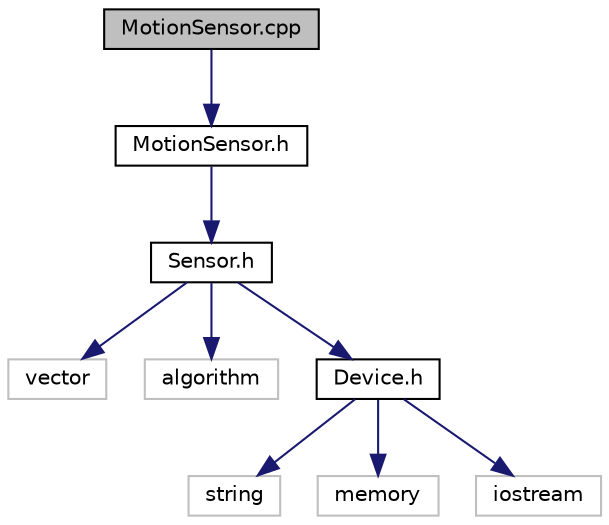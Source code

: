 digraph "MotionSensor.cpp"
{
 // LATEX_PDF_SIZE
  edge [fontname="Helvetica",fontsize="10",labelfontname="Helvetica",labelfontsize="10"];
  node [fontname="Helvetica",fontsize="10",shape=record];
  Node1 [label="MotionSensor.cpp",height=0.2,width=0.4,color="black", fillcolor="grey75", style="filled", fontcolor="black",tooltip="Registers a device to the motion sensor."];
  Node1 -> Node2 [color="midnightblue",fontsize="10",style="solid"];
  Node2 [label="MotionSensor.h",height=0.2,width=0.4,color="black", fillcolor="white", style="filled",URL="$MotionSensor_8h.html",tooltip="Concrete Subject class that represents a motion sensor in an Observer pattern."];
  Node2 -> Node3 [color="midnightblue",fontsize="10",style="solid"];
  Node3 [label="Sensor.h",height=0.2,width=0.4,color="black", fillcolor="white", style="filled",URL="$Sensor_8h.html",tooltip="Abstract Subject class in the Observer pattern."];
  Node3 -> Node4 [color="midnightblue",fontsize="10",style="solid"];
  Node4 [label="vector",height=0.2,width=0.4,color="grey75", fillcolor="white", style="filled",tooltip=" "];
  Node3 -> Node5 [color="midnightblue",fontsize="10",style="solid"];
  Node5 [label="algorithm",height=0.2,width=0.4,color="grey75", fillcolor="white", style="filled",tooltip=" "];
  Node3 -> Node6 [color="midnightblue",fontsize="10",style="solid"];
  Node6 [label="Device.h",height=0.2,width=0.4,color="black", fillcolor="white", style="filled",URL="$Device_8h.html",tooltip="Defines the abstract Device class, which acts as the Component in the Composite Pattern and represent..."];
  Node6 -> Node7 [color="midnightblue",fontsize="10",style="solid"];
  Node7 [label="string",height=0.2,width=0.4,color="grey75", fillcolor="white", style="filled",tooltip=" "];
  Node6 -> Node8 [color="midnightblue",fontsize="10",style="solid"];
  Node8 [label="memory",height=0.2,width=0.4,color="grey75", fillcolor="white", style="filled",tooltip=" "];
  Node6 -> Node9 [color="midnightblue",fontsize="10",style="solid"];
  Node9 [label="iostream",height=0.2,width=0.4,color="grey75", fillcolor="white", style="filled",tooltip=" "];
}
